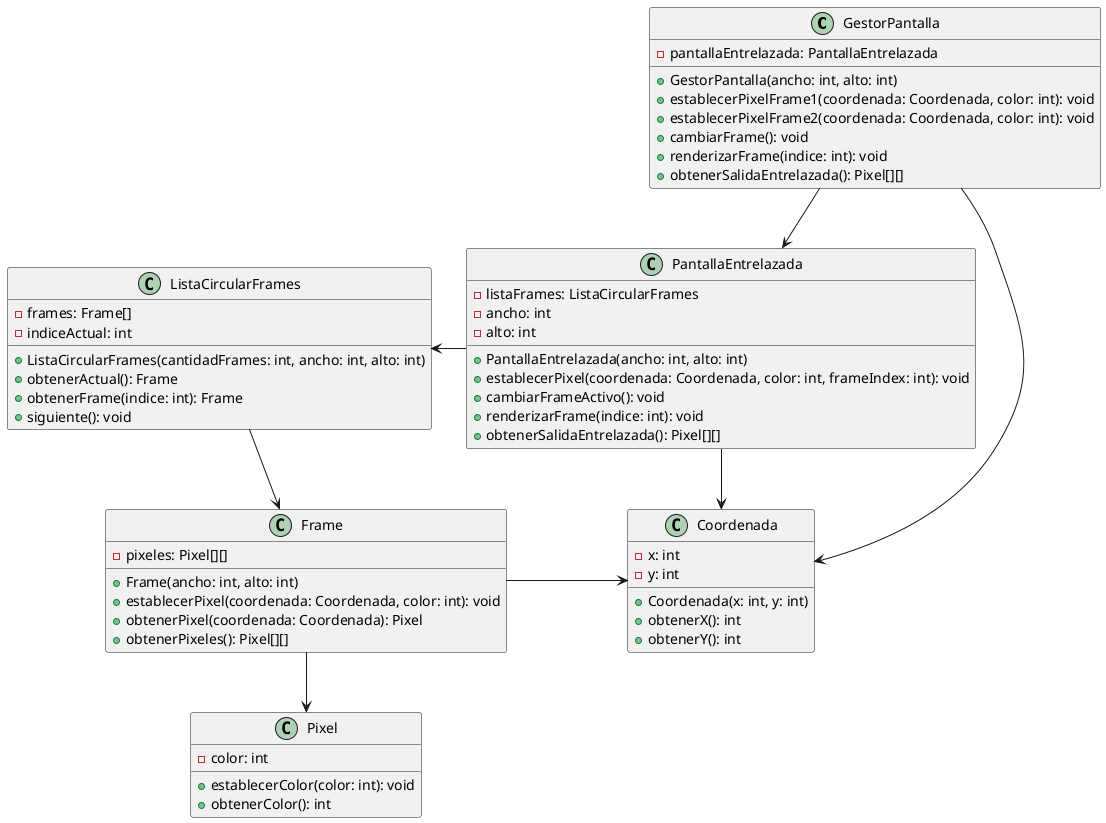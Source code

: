 @startuml

class GestorPantalla {
    - pantallaEntrelazada: PantallaEntrelazada
    + GestorPantalla(ancho: int, alto: int)
    + establecerPixelFrame1(coordenada: Coordenada, color: int): void
    + establecerPixelFrame2(coordenada: Coordenada, color: int): void
    + cambiarFrame(): void
    + renderizarFrame(indice: int): void
    + obtenerSalidaEntrelazada(): Pixel[][]
}

class PantallaEntrelazada {
    - listaFrames: ListaCircularFrames
    - ancho: int
    - alto: int
    + PantallaEntrelazada(ancho: int, alto: int)
    + establecerPixel(coordenada: Coordenada, color: int, frameIndex: int): void
    + cambiarFrameActivo(): void
    + renderizarFrame(indice: int): void
    + obtenerSalidaEntrelazada(): Pixel[][]
}

class ListaCircularFrames {
    - frames: Frame[]
    - indiceActual: int
    + ListaCircularFrames(cantidadFrames: int, ancho: int, alto: int)
    + obtenerActual(): Frame
    + obtenerFrame(indice: int): Frame
    + siguiente(): void
}

class Frame {
    - pixeles: Pixel[][]
    + Frame(ancho: int, alto: int)
    + establecerPixel(coordenada: Coordenada, color: int): void
    + obtenerPixel(coordenada: Coordenada): Pixel
    + obtenerPixeles(): Pixel[][]
}

class Pixel {
    - color: int
    + establecerColor(color: int): void
    + obtenerColor(): int
}

class Coordenada {
    - x: int
    - y: int
    + Coordenada(x: int, y: int)
    + obtenerX(): int
    + obtenerY(): int
}

GestorPantalla -d-> PantallaEntrelazada
PantallaEntrelazada -l-> ListaCircularFrames
ListaCircularFrames -d-> Frame
Frame -d-> Pixel

Coordenada <-l- Frame
Coordenada <-u- PantallaEntrelazada
Coordenada <-u- GestorPantalla

@enduml
